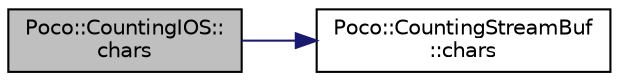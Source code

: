 digraph "Poco::CountingIOS::chars"
{
 // LATEX_PDF_SIZE
  edge [fontname="Helvetica",fontsize="10",labelfontname="Helvetica",labelfontsize="10"];
  node [fontname="Helvetica",fontsize="10",shape=record];
  rankdir="LR";
  Node1 [label="Poco::CountingIOS::\lchars",height=0.2,width=0.4,color="black", fillcolor="grey75", style="filled", fontcolor="black",tooltip="Destroys the stream."];
  Node1 -> Node2 [color="midnightblue",fontsize="10",style="solid",fontname="Helvetica"];
  Node2 [label="Poco::CountingStreamBuf\l::chars",height=0.2,width=0.4,color="black", fillcolor="white", style="filled",URL="$classPoco_1_1CountingStreamBuf.html#adf22db13969c83cd76a70be8ed649645",tooltip="Destroys the CountingStream."];
}
